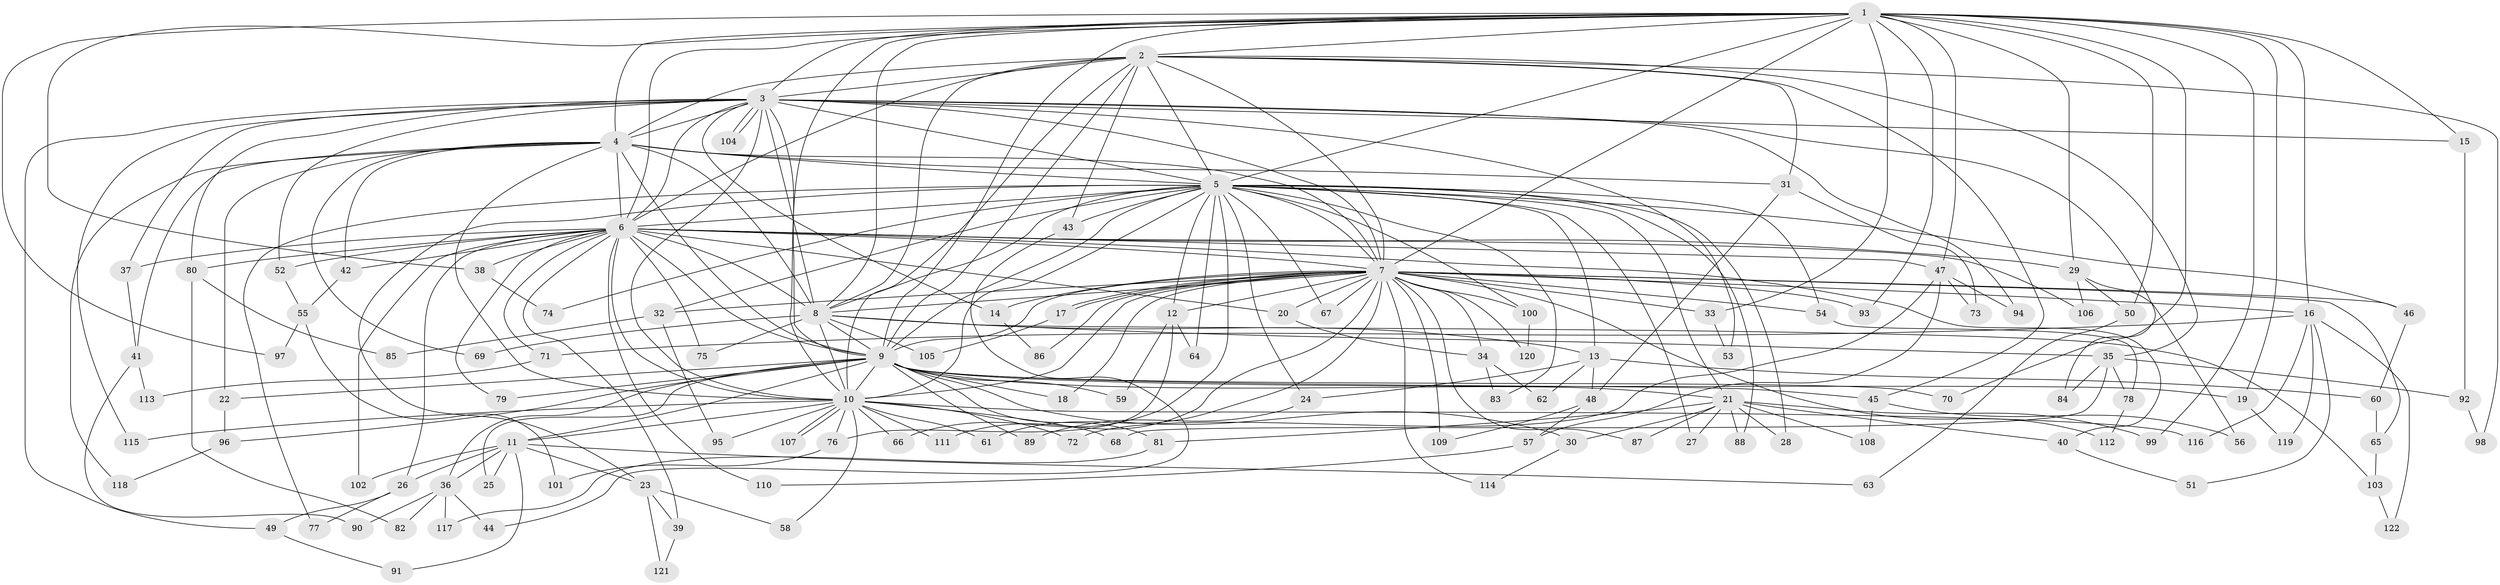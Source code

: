 // Generated by graph-tools (version 1.1) at 2025/14/03/09/25 04:14:04]
// undirected, 122 vertices, 269 edges
graph export_dot {
graph [start="1"]
  node [color=gray90,style=filled];
  1;
  2;
  3;
  4;
  5;
  6;
  7;
  8;
  9;
  10;
  11;
  12;
  13;
  14;
  15;
  16;
  17;
  18;
  19;
  20;
  21;
  22;
  23;
  24;
  25;
  26;
  27;
  28;
  29;
  30;
  31;
  32;
  33;
  34;
  35;
  36;
  37;
  38;
  39;
  40;
  41;
  42;
  43;
  44;
  45;
  46;
  47;
  48;
  49;
  50;
  51;
  52;
  53;
  54;
  55;
  56;
  57;
  58;
  59;
  60;
  61;
  62;
  63;
  64;
  65;
  66;
  67;
  68;
  69;
  70;
  71;
  72;
  73;
  74;
  75;
  76;
  77;
  78;
  79;
  80;
  81;
  82;
  83;
  84;
  85;
  86;
  87;
  88;
  89;
  90;
  91;
  92;
  93;
  94;
  95;
  96;
  97;
  98;
  99;
  100;
  101;
  102;
  103;
  104;
  105;
  106;
  107;
  108;
  109;
  110;
  111;
  112;
  113;
  114;
  115;
  116;
  117;
  118;
  119;
  120;
  121;
  122;
  1 -- 2;
  1 -- 3;
  1 -- 4;
  1 -- 5;
  1 -- 6;
  1 -- 7;
  1 -- 8;
  1 -- 9;
  1 -- 10;
  1 -- 15;
  1 -- 16;
  1 -- 19;
  1 -- 29;
  1 -- 33;
  1 -- 38;
  1 -- 47;
  1 -- 50;
  1 -- 70;
  1 -- 93;
  1 -- 97;
  1 -- 99;
  2 -- 3;
  2 -- 4;
  2 -- 5;
  2 -- 6;
  2 -- 7;
  2 -- 8;
  2 -- 9;
  2 -- 10;
  2 -- 31;
  2 -- 35;
  2 -- 43;
  2 -- 45;
  2 -- 98;
  3 -- 4;
  3 -- 5;
  3 -- 6;
  3 -- 7;
  3 -- 8;
  3 -- 9;
  3 -- 10;
  3 -- 14;
  3 -- 15;
  3 -- 37;
  3 -- 49;
  3 -- 52;
  3 -- 53;
  3 -- 80;
  3 -- 84;
  3 -- 94;
  3 -- 104;
  3 -- 104;
  3 -- 115;
  4 -- 5;
  4 -- 6;
  4 -- 7;
  4 -- 8;
  4 -- 9;
  4 -- 10;
  4 -- 22;
  4 -- 31;
  4 -- 41;
  4 -- 42;
  4 -- 69;
  4 -- 118;
  5 -- 6;
  5 -- 7;
  5 -- 8;
  5 -- 9;
  5 -- 10;
  5 -- 12;
  5 -- 13;
  5 -- 21;
  5 -- 23;
  5 -- 24;
  5 -- 27;
  5 -- 28;
  5 -- 32;
  5 -- 43;
  5 -- 46;
  5 -- 54;
  5 -- 64;
  5 -- 66;
  5 -- 67;
  5 -- 74;
  5 -- 77;
  5 -- 83;
  5 -- 88;
  5 -- 100;
  6 -- 7;
  6 -- 8;
  6 -- 9;
  6 -- 10;
  6 -- 20;
  6 -- 26;
  6 -- 29;
  6 -- 37;
  6 -- 38;
  6 -- 39;
  6 -- 40;
  6 -- 42;
  6 -- 47;
  6 -- 52;
  6 -- 71;
  6 -- 75;
  6 -- 79;
  6 -- 80;
  6 -- 102;
  6 -- 106;
  6 -- 110;
  7 -- 8;
  7 -- 9;
  7 -- 10;
  7 -- 12;
  7 -- 14;
  7 -- 16;
  7 -- 17;
  7 -- 17;
  7 -- 18;
  7 -- 20;
  7 -- 32;
  7 -- 33;
  7 -- 34;
  7 -- 46;
  7 -- 54;
  7 -- 61;
  7 -- 65;
  7 -- 67;
  7 -- 86;
  7 -- 87;
  7 -- 93;
  7 -- 100;
  7 -- 109;
  7 -- 111;
  7 -- 112;
  7 -- 114;
  7 -- 120;
  8 -- 9;
  8 -- 10;
  8 -- 13;
  8 -- 35;
  8 -- 69;
  8 -- 75;
  8 -- 103;
  8 -- 105;
  9 -- 10;
  9 -- 11;
  9 -- 18;
  9 -- 19;
  9 -- 21;
  9 -- 22;
  9 -- 25;
  9 -- 30;
  9 -- 36;
  9 -- 45;
  9 -- 59;
  9 -- 70;
  9 -- 79;
  9 -- 81;
  9 -- 89;
  9 -- 96;
  10 -- 11;
  10 -- 58;
  10 -- 61;
  10 -- 66;
  10 -- 68;
  10 -- 72;
  10 -- 76;
  10 -- 95;
  10 -- 107;
  10 -- 107;
  10 -- 111;
  10 -- 115;
  10 -- 116;
  11 -- 23;
  11 -- 25;
  11 -- 26;
  11 -- 36;
  11 -- 63;
  11 -- 91;
  11 -- 102;
  12 -- 59;
  12 -- 64;
  12 -- 76;
  13 -- 24;
  13 -- 48;
  13 -- 60;
  13 -- 62;
  14 -- 86;
  15 -- 92;
  16 -- 51;
  16 -- 71;
  16 -- 116;
  16 -- 119;
  16 -- 122;
  17 -- 105;
  19 -- 119;
  20 -- 34;
  21 -- 27;
  21 -- 28;
  21 -- 30;
  21 -- 40;
  21 -- 81;
  21 -- 87;
  21 -- 88;
  21 -- 99;
  21 -- 108;
  22 -- 96;
  23 -- 39;
  23 -- 58;
  23 -- 121;
  24 -- 89;
  26 -- 49;
  26 -- 77;
  29 -- 50;
  29 -- 56;
  29 -- 106;
  30 -- 114;
  31 -- 48;
  31 -- 73;
  32 -- 85;
  32 -- 95;
  33 -- 53;
  34 -- 62;
  34 -- 83;
  35 -- 68;
  35 -- 78;
  35 -- 84;
  35 -- 92;
  36 -- 44;
  36 -- 82;
  36 -- 90;
  36 -- 117;
  37 -- 41;
  38 -- 74;
  39 -- 121;
  40 -- 51;
  41 -- 90;
  41 -- 113;
  42 -- 55;
  43 -- 44;
  45 -- 56;
  45 -- 108;
  46 -- 60;
  47 -- 57;
  47 -- 72;
  47 -- 73;
  47 -- 94;
  48 -- 57;
  48 -- 109;
  49 -- 91;
  50 -- 63;
  52 -- 55;
  54 -- 78;
  55 -- 97;
  55 -- 101;
  57 -- 110;
  60 -- 65;
  65 -- 103;
  71 -- 113;
  76 -- 101;
  78 -- 112;
  80 -- 82;
  80 -- 85;
  81 -- 117;
  92 -- 98;
  96 -- 118;
  100 -- 120;
  103 -- 122;
}

